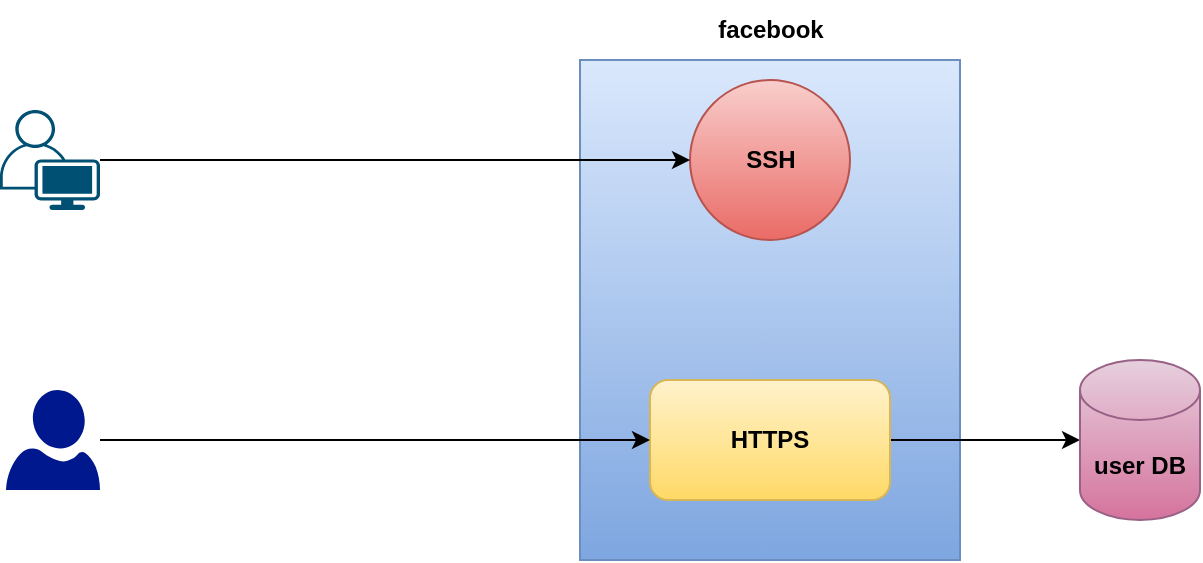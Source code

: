 <mxfile version="26.2.14">
  <diagram name="Page-1" id="CLYUfyJKUTIVPx1U3OYm">
    <mxGraphModel dx="1251" dy="660" grid="1" gridSize="10" guides="1" tooltips="1" connect="1" arrows="1" fold="1" page="1" pageScale="1" pageWidth="850" pageHeight="1100" math="0" shadow="0">
      <root>
        <mxCell id="0" />
        <mxCell id="1" parent="0" />
        <mxCell id="GSAfPTwG-RMAUFrqJqs5-1" value="" style="rounded=0;whiteSpace=wrap;html=1;fillColor=#dae8fc;gradientColor=#7ea6e0;strokeColor=#6c8ebf;" vertex="1" parent="1">
          <mxGeometry x="520" y="80" width="190" height="250" as="geometry" />
        </mxCell>
        <mxCell id="GSAfPTwG-RMAUFrqJqs5-2" value="" style="ellipse;whiteSpace=wrap;html=1;aspect=fixed;fillColor=#f8cecc;gradientColor=#ea6b66;strokeColor=#b85450;" vertex="1" parent="1">
          <mxGeometry x="575" y="90" width="80" height="80" as="geometry" />
        </mxCell>
        <mxCell id="GSAfPTwG-RMAUFrqJqs5-3" value="&lt;b&gt;SSH&lt;/b&gt;" style="text;html=1;align=center;verticalAlign=middle;resizable=0;points=[];autosize=1;strokeColor=none;fillColor=none;" vertex="1" parent="1">
          <mxGeometry x="590" y="115" width="50" height="30" as="geometry" />
        </mxCell>
        <mxCell id="GSAfPTwG-RMAUFrqJqs5-4" value="&lt;b&gt;facebook&lt;/b&gt;" style="text;html=1;align=center;verticalAlign=middle;resizable=0;points=[];autosize=1;strokeColor=none;fillColor=none;" vertex="1" parent="1">
          <mxGeometry x="575" y="50" width="80" height="30" as="geometry" />
        </mxCell>
        <mxCell id="GSAfPTwG-RMAUFrqJqs5-11" style="edgeStyle=orthogonalEdgeStyle;rounded=0;orthogonalLoop=1;jettySize=auto;html=1;" edge="1" parent="1" source="GSAfPTwG-RMAUFrqJqs5-5" target="GSAfPTwG-RMAUFrqJqs5-10">
          <mxGeometry relative="1" as="geometry" />
        </mxCell>
        <mxCell id="GSAfPTwG-RMAUFrqJqs5-5" value="&lt;b&gt;HTTPS&lt;/b&gt;" style="rounded=1;whiteSpace=wrap;html=1;fillColor=#fff2cc;gradientColor=#ffd966;strokeColor=#d6b656;" vertex="1" parent="1">
          <mxGeometry x="555" y="240" width="120" height="60" as="geometry" />
        </mxCell>
        <mxCell id="GSAfPTwG-RMAUFrqJqs5-7" style="edgeStyle=orthogonalEdgeStyle;rounded=0;orthogonalLoop=1;jettySize=auto;html=1;" edge="1" parent="1" source="GSAfPTwG-RMAUFrqJqs5-6" target="GSAfPTwG-RMAUFrqJqs5-2">
          <mxGeometry relative="1" as="geometry" />
        </mxCell>
        <mxCell id="GSAfPTwG-RMAUFrqJqs5-6" value="" style="points=[[0.35,0,0],[0.98,0.51,0],[1,0.71,0],[0.67,1,0],[0,0.795,0],[0,0.65,0]];verticalLabelPosition=bottom;sketch=0;html=1;verticalAlign=top;aspect=fixed;align=center;pointerEvents=1;shape=mxgraph.cisco19.user;fillColor=#005073;strokeColor=none;" vertex="1" parent="1">
          <mxGeometry x="230" y="105" width="50" height="50" as="geometry" />
        </mxCell>
        <mxCell id="GSAfPTwG-RMAUFrqJqs5-9" style="edgeStyle=orthogonalEdgeStyle;rounded=0;orthogonalLoop=1;jettySize=auto;html=1;entryX=0;entryY=0.5;entryDx=0;entryDy=0;" edge="1" parent="1" source="GSAfPTwG-RMAUFrqJqs5-8" target="GSAfPTwG-RMAUFrqJqs5-5">
          <mxGeometry relative="1" as="geometry" />
        </mxCell>
        <mxCell id="GSAfPTwG-RMAUFrqJqs5-8" value="" style="sketch=0;aspect=fixed;pointerEvents=1;shadow=0;dashed=0;html=1;strokeColor=none;labelPosition=center;verticalLabelPosition=bottom;verticalAlign=top;align=center;fillColor=#00188D;shape=mxgraph.azure.user" vertex="1" parent="1">
          <mxGeometry x="233" y="245" width="47" height="50" as="geometry" />
        </mxCell>
        <mxCell id="GSAfPTwG-RMAUFrqJqs5-10" value="&lt;b&gt;user DB&lt;/b&gt;" style="shape=cylinder3;whiteSpace=wrap;html=1;boundedLbl=1;backgroundOutline=1;size=15;fillColor=#e6d0de;gradientColor=#d5739d;strokeColor=#996185;" vertex="1" parent="1">
          <mxGeometry x="770" y="230" width="60" height="80" as="geometry" />
        </mxCell>
      </root>
    </mxGraphModel>
  </diagram>
</mxfile>
